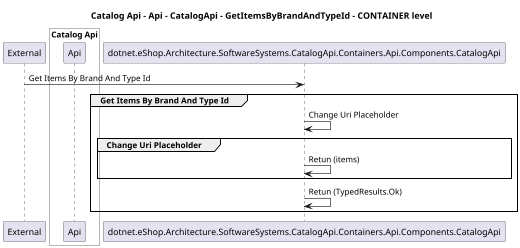 @startuml
skinparam dpi 60

title Catalog Api - Api - CatalogApi - GetItemsByBrandAndTypeId - CONTAINER level

participant "External" as C4InterFlow.Utils.ExternalSystem

box "Catalog Api" #White

    participant "Api" as dotnet.eShop.Architecture.SoftwareSystems.CatalogApi.Containers.Api
end box


C4InterFlow.Utils.ExternalSystem -> dotnet.eShop.Architecture.SoftwareSystems.CatalogApi.Containers.Api.Components.CatalogApi : Get Items By Brand And Type Id
group Get Items By Brand And Type Id
dotnet.eShop.Architecture.SoftwareSystems.CatalogApi.Containers.Api.Components.CatalogApi -> dotnet.eShop.Architecture.SoftwareSystems.CatalogApi.Containers.Api.Components.CatalogApi : Change Uri Placeholder
group Change Uri Placeholder
dotnet.eShop.Architecture.SoftwareSystems.CatalogApi.Containers.Api.Components.CatalogApi -> dotnet.eShop.Architecture.SoftwareSystems.CatalogApi.Containers.Api.Components.CatalogApi : Retun (items)
end
dotnet.eShop.Architecture.SoftwareSystems.CatalogApi.Containers.Api.Components.CatalogApi -> dotnet.eShop.Architecture.SoftwareSystems.CatalogApi.Containers.Api.Components.CatalogApi : Retun (TypedResults.Ok)
end


@enduml

